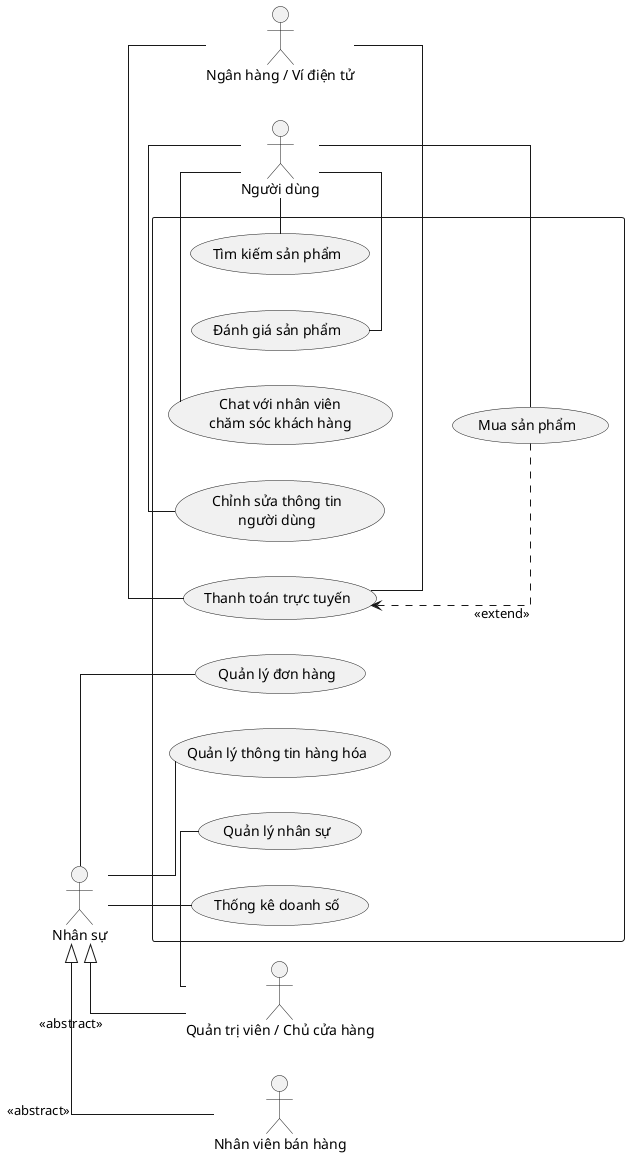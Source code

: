 @startuml E-commerce Use Case Diagram

left to right direction
skinparam linetype ortho

' Define actors
:Người dùng: as User
:Ngân hàng / Ví điện tử: as Bank
:Nhân sự: as Staff
:Quản trị viên / Chủ cửa hàng: as Admin
:Nhân viên bán hàng: as SalesStaff

' Define the system boundary
rectangle {
  usecase "Tìm kiếm sản phẩm" as Search
  usecase "Mua sản phẩm" as Buy
  usecase "Đánh giá sản phẩm" as Rate
  usecase "Chat với nhân viên\nchăm sóc khách hàng" as Chat
  usecase "Chỉnh sửa thông tin\nngười dùng" as EditProfile
  usecase "Thanh toán trực tuyến" as Payment
  usecase "Quản lý thông tin hàng hóa" as ManageProducts
  usecase "Quản lý đơn hàng" as ManageOrders
  usecase "Quản lý nhân sự" as ManageStaff
  usecase "Thống kê doanh số" as Statistics
}

' Define relationships
User - Search
User - Buy
User - Rate
User - Chat
User - EditProfile

Bank - Payment

Staff - ManageOrders

Staff - ManageProducts
Admin - ManageStaff
Staff - Statistics

Payment <.. Buy : <<extend>>
Payment - Bank

Staff <|-- Admin : <<abstract>>
Staff <|-- SalesStaff : <<abstract>>

@enduml